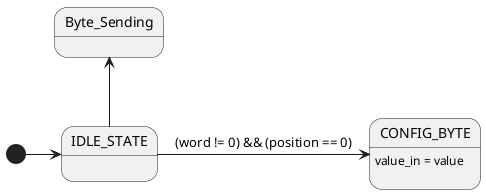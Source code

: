 @startuml

show empty description

[*] -r-> IDLE_STATE
'State1 : this is a string

IDLE_STATE :
IDLE_STATE -u-> Byte_Sending
IDLE_STATE -r-> CONFIG_BYTE : (word != 0) && (position == 0)

CONFIG_BYTE: value_in = value

CONFIG_BYTE :

@enduml

